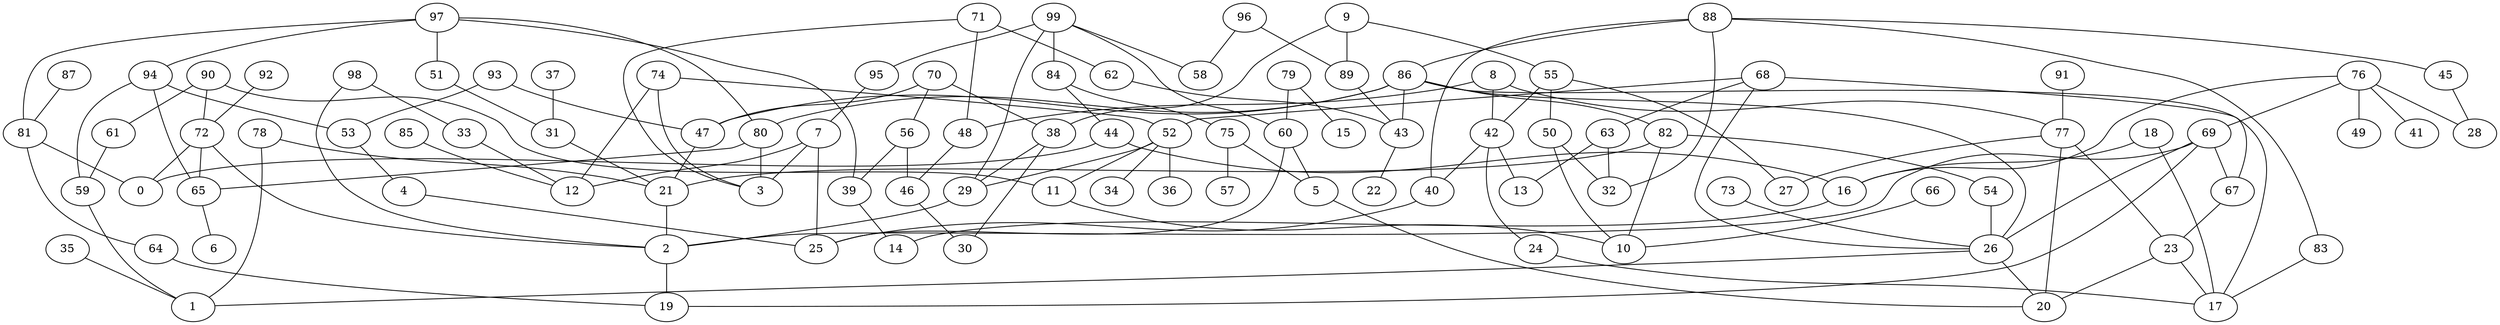 digraph GG_graph {

subgraph G_graph {
edge [color = black]
"51" -> "31" [dir = none]
"78" -> "21" [dir = none]
"92" -> "72" [dir = none]
"91" -> "77" [dir = none]
"64" -> "19" [dir = none]
"93" -> "53" [dir = none]
"4" -> "25" [dir = none]
"23" -> "20" [dir = none]
"85" -> "12" [dir = none]
"87" -> "81" [dir = none]
"42" -> "40" [dir = none]
"46" -> "30" [dir = none]
"37" -> "31" [dir = none]
"63" -> "13" [dir = none]
"63" -> "32" [dir = none]
"70" -> "38" [dir = none]
"66" -> "10" [dir = none]
"98" -> "33" [dir = none]
"98" -> "2" [dir = none]
"52" -> "36" [dir = none]
"52" -> "34" [dir = none]
"52" -> "29" [dir = none]
"45" -> "28" [dir = none]
"31" -> "21" [dir = none]
"97" -> "39" [dir = none]
"97" -> "81" [dir = none]
"97" -> "94" [dir = none]
"97" -> "80" [dir = none]
"61" -> "59" [dir = none]
"38" -> "29" [dir = none]
"56" -> "46" [dir = none]
"56" -> "39" [dir = none]
"79" -> "15" [dir = none]
"79" -> "60" [dir = none]
"88" -> "83" [dir = none]
"88" -> "45" [dir = none]
"88" -> "32" [dir = none]
"88" -> "40" [dir = none]
"88" -> "86" [dir = none]
"75" -> "57" [dir = none]
"7" -> "12" [dir = none]
"7" -> "3" [dir = none]
"65" -> "6" [dir = none]
"72" -> "0" [dir = none]
"72" -> "65" [dir = none]
"99" -> "95" [dir = none]
"99" -> "58" [dir = none]
"99" -> "84" [dir = none]
"99" -> "29" [dir = none]
"29" -> "2" [dir = none]
"40" -> "25" [dir = none]
"18" -> "16" [dir = none]
"73" -> "26" [dir = none]
"84" -> "44" [dir = none]
"84" -> "75" [dir = none]
"80" -> "3" [dir = none]
"80" -> "65" [dir = none]
"81" -> "64" [dir = none]
"69" -> "2" [dir = none]
"69" -> "67" [dir = none]
"69" -> "26" [dir = none]
"90" -> "11" [dir = none]
"11" -> "10" [dir = none]
"39" -> "14" [dir = none]
"86" -> "17" [dir = none]
"86" -> "43" [dir = none]
"86" -> "82" [dir = none]
"86" -> "26" [dir = none]
"86" -> "80" [dir = none]
"55" -> "50" [dir = none]
"55" -> "27" [dir = none]
"62" -> "43" [dir = none]
"24" -> "17" [dir = none]
"82" -> "54" [dir = none]
"82" -> "21" [dir = none]
"82" -> "10" [dir = none]
"89" -> "43" [dir = none]
"26" -> "1" [dir = none]
"26" -> "20" [dir = none]
"96" -> "58" [dir = none]
"47" -> "21" [dir = none]
"43" -> "22" [dir = none]
"94" -> "53" [dir = none]
"94" -> "59" [dir = none]
"68" -> "67" [dir = none]
"71" -> "48" [dir = none]
"71" -> "3" [dir = none]
"5" -> "20" [dir = none]
"9" -> "38" [dir = none]
"74" -> "12" [dir = none]
"76" -> "49" [dir = none]
"76" -> "41" [dir = none]
"76" -> "16" [dir = none]
"76" -> "69" [dir = none]
"60" -> "5" [dir = none]
"77" -> "27" [dir = none]
"77" -> "20" [dir = none]
"8" -> "42" [dir = none]
"35" -> "1" [dir = none]
"71" -> "62" [dir = none]
"18" -> "17" [dir = none]
"75" -> "5" [dir = none]
"67" -> "23" [dir = none]
"69" -> "19" [dir = none]
"2" -> "19" [dir = none]
"95" -> "7" [dir = none]
"96" -> "89" [dir = none]
"54" -> "26" [dir = none]
"55" -> "42" [dir = none]
"16" -> "14" [dir = none]
"77" -> "23" [dir = none]
"97" -> "51" [dir = none]
"70" -> "56" [dir = none]
"68" -> "63" [dir = none]
"23" -> "17" [dir = none]
"44" -> "0" [dir = none]
"52" -> "11" [dir = none]
"68" -> "52" [dir = none]
"93" -> "47" [dir = none]
"38" -> "30" [dir = none]
"70" -> "47" [dir = none]
"59" -> "1" [dir = none]
"94" -> "65" [dir = none]
"78" -> "1" [dir = none]
"50" -> "32" [dir = none]
"90" -> "72" [dir = none]
"8" -> "48" [dir = none]
"42" -> "13" [dir = none]
"76" -> "28" [dir = none]
"74" -> "3" [dir = none]
"48" -> "46" [dir = none]
"33" -> "12" [dir = none]
"44" -> "16" [dir = none]
"86" -> "47" [dir = none]
"99" -> "60" [dir = none]
"74" -> "52" [dir = none]
"53" -> "4" [dir = none]
"72" -> "2" [dir = none]
"8" -> "77" [dir = none]
"7" -> "25" [dir = none]
"60" -> "25" [dir = none]
"9" -> "89" [dir = none]
"68" -> "26" [dir = none]
"42" -> "24" [dir = none]
"90" -> "61" [dir = none]
"21" -> "2" [dir = none]
"50" -> "10" [dir = none]
"9" -> "55" [dir = none]
"83" -> "17" [dir = none]
"81" -> "0" [dir = none]
}

}
